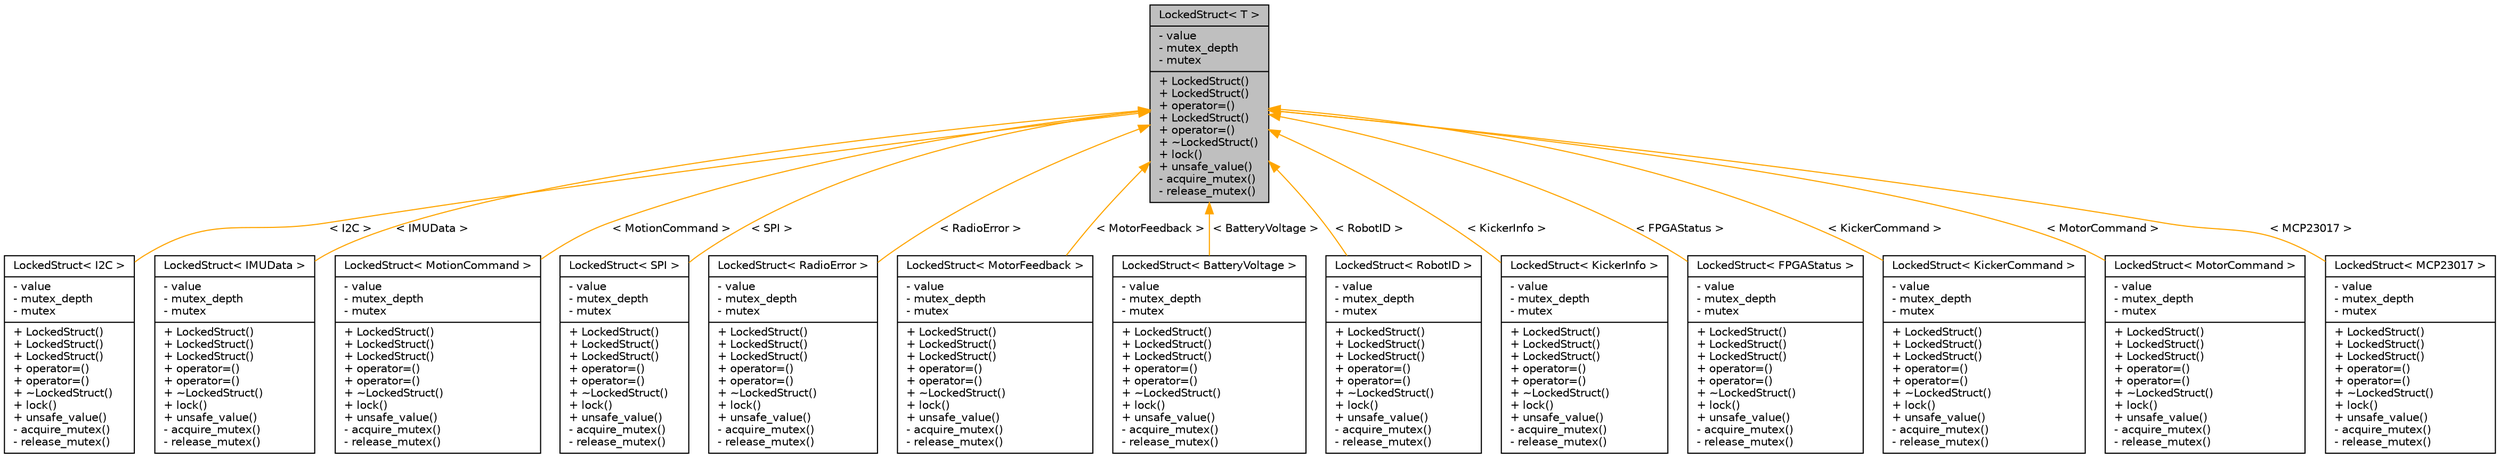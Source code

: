 digraph "LockedStruct&lt; T &gt;"
{
  edge [fontname="Helvetica",fontsize="10",labelfontname="Helvetica",labelfontsize="10"];
  node [fontname="Helvetica",fontsize="10",shape=record];
  Node0 [label="{LockedStruct\< T \>\n|- value\l- mutex_depth\l- mutex\l|+ LockedStruct()\l+ LockedStruct()\l+ operator=()\l+ LockedStruct()\l+ operator=()\l+ ~LockedStruct()\l+ lock()\l+ unsafe_value()\l- acquire_mutex()\l- release_mutex()\l}",height=0.2,width=0.4,color="black", fillcolor="grey75", style="filled", fontcolor="black"];
  Node0 -> Node1 [dir="back",color="orange",fontsize="10",style="solid",label=" \< I2C \>" ,fontname="Helvetica"];
  Node1 [label="{LockedStruct\< I2C \>\n|- value\l- mutex_depth\l- mutex\l|+ LockedStruct()\l+ LockedStruct()\l+ LockedStruct()\l+ operator=()\l+ operator=()\l+ ~LockedStruct()\l+ lock()\l+ unsafe_value()\l- acquire_mutex()\l- release_mutex()\l}",height=0.2,width=0.4,color="black", fillcolor="white", style="filled",URL="$struct_locked_struct.html"];
  Node0 -> Node2 [dir="back",color="orange",fontsize="10",style="solid",label=" \< IMUData \>" ,fontname="Helvetica"];
  Node2 [label="{LockedStruct\< IMUData \>\n|- value\l- mutex_depth\l- mutex\l|+ LockedStruct()\l+ LockedStruct()\l+ LockedStruct()\l+ operator=()\l+ operator=()\l+ ~LockedStruct()\l+ lock()\l+ unsafe_value()\l- acquire_mutex()\l- release_mutex()\l}",height=0.2,width=0.4,color="black", fillcolor="white", style="filled",URL="$struct_locked_struct.html"];
  Node0 -> Node3 [dir="back",color="orange",fontsize="10",style="solid",label=" \< MotionCommand \>" ,fontname="Helvetica"];
  Node3 [label="{LockedStruct\< MotionCommand \>\n|- value\l- mutex_depth\l- mutex\l|+ LockedStruct()\l+ LockedStruct()\l+ LockedStruct()\l+ operator=()\l+ operator=()\l+ ~LockedStruct()\l+ lock()\l+ unsafe_value()\l- acquire_mutex()\l- release_mutex()\l}",height=0.2,width=0.4,color="black", fillcolor="white", style="filled",URL="$struct_locked_struct.html"];
  Node0 -> Node4 [dir="back",color="orange",fontsize="10",style="solid",label=" \< SPI \>" ,fontname="Helvetica"];
  Node4 [label="{LockedStruct\< SPI \>\n|- value\l- mutex_depth\l- mutex\l|+ LockedStruct()\l+ LockedStruct()\l+ LockedStruct()\l+ operator=()\l+ operator=()\l+ ~LockedStruct()\l+ lock()\l+ unsafe_value()\l- acquire_mutex()\l- release_mutex()\l}",height=0.2,width=0.4,color="black", fillcolor="white", style="filled",URL="$struct_locked_struct.html"];
  Node0 -> Node5 [dir="back",color="orange",fontsize="10",style="solid",label=" \< RadioError \>" ,fontname="Helvetica"];
  Node5 [label="{LockedStruct\< RadioError \>\n|- value\l- mutex_depth\l- mutex\l|+ LockedStruct()\l+ LockedStruct()\l+ LockedStruct()\l+ operator=()\l+ operator=()\l+ ~LockedStruct()\l+ lock()\l+ unsafe_value()\l- acquire_mutex()\l- release_mutex()\l}",height=0.2,width=0.4,color="black", fillcolor="white", style="filled",URL="$struct_locked_struct.html"];
  Node0 -> Node6 [dir="back",color="orange",fontsize="10",style="solid",label=" \< MotorFeedback \>" ,fontname="Helvetica"];
  Node6 [label="{LockedStruct\< MotorFeedback \>\n|- value\l- mutex_depth\l- mutex\l|+ LockedStruct()\l+ LockedStruct()\l+ LockedStruct()\l+ operator=()\l+ operator=()\l+ ~LockedStruct()\l+ lock()\l+ unsafe_value()\l- acquire_mutex()\l- release_mutex()\l}",height=0.2,width=0.4,color="black", fillcolor="white", style="filled",URL="$struct_locked_struct.html"];
  Node0 -> Node7 [dir="back",color="orange",fontsize="10",style="solid",label=" \< BatteryVoltage \>" ,fontname="Helvetica"];
  Node7 [label="{LockedStruct\< BatteryVoltage \>\n|- value\l- mutex_depth\l- mutex\l|+ LockedStruct()\l+ LockedStruct()\l+ LockedStruct()\l+ operator=()\l+ operator=()\l+ ~LockedStruct()\l+ lock()\l+ unsafe_value()\l- acquire_mutex()\l- release_mutex()\l}",height=0.2,width=0.4,color="black", fillcolor="white", style="filled",URL="$struct_locked_struct.html"];
  Node0 -> Node8 [dir="back",color="orange",fontsize="10",style="solid",label=" \< RobotID \>" ,fontname="Helvetica"];
  Node8 [label="{LockedStruct\< RobotID \>\n|- value\l- mutex_depth\l- mutex\l|+ LockedStruct()\l+ LockedStruct()\l+ LockedStruct()\l+ operator=()\l+ operator=()\l+ ~LockedStruct()\l+ lock()\l+ unsafe_value()\l- acquire_mutex()\l- release_mutex()\l}",height=0.2,width=0.4,color="black", fillcolor="white", style="filled",URL="$struct_locked_struct.html"];
  Node0 -> Node9 [dir="back",color="orange",fontsize="10",style="solid",label=" \< KickerInfo \>" ,fontname="Helvetica"];
  Node9 [label="{LockedStruct\< KickerInfo \>\n|- value\l- mutex_depth\l- mutex\l|+ LockedStruct()\l+ LockedStruct()\l+ LockedStruct()\l+ operator=()\l+ operator=()\l+ ~LockedStruct()\l+ lock()\l+ unsafe_value()\l- acquire_mutex()\l- release_mutex()\l}",height=0.2,width=0.4,color="black", fillcolor="white", style="filled",URL="$struct_locked_struct.html"];
  Node0 -> Node10 [dir="back",color="orange",fontsize="10",style="solid",label=" \< FPGAStatus \>" ,fontname="Helvetica"];
  Node10 [label="{LockedStruct\< FPGAStatus \>\n|- value\l- mutex_depth\l- mutex\l|+ LockedStruct()\l+ LockedStruct()\l+ LockedStruct()\l+ operator=()\l+ operator=()\l+ ~LockedStruct()\l+ lock()\l+ unsafe_value()\l- acquire_mutex()\l- release_mutex()\l}",height=0.2,width=0.4,color="black", fillcolor="white", style="filled",URL="$struct_locked_struct.html"];
  Node0 -> Node11 [dir="back",color="orange",fontsize="10",style="solid",label=" \< KickerCommand \>" ,fontname="Helvetica"];
  Node11 [label="{LockedStruct\< KickerCommand \>\n|- value\l- mutex_depth\l- mutex\l|+ LockedStruct()\l+ LockedStruct()\l+ LockedStruct()\l+ operator=()\l+ operator=()\l+ ~LockedStruct()\l+ lock()\l+ unsafe_value()\l- acquire_mutex()\l- release_mutex()\l}",height=0.2,width=0.4,color="black", fillcolor="white", style="filled",URL="$struct_locked_struct.html"];
  Node0 -> Node12 [dir="back",color="orange",fontsize="10",style="solid",label=" \< MotorCommand \>" ,fontname="Helvetica"];
  Node12 [label="{LockedStruct\< MotorCommand \>\n|- value\l- mutex_depth\l- mutex\l|+ LockedStruct()\l+ LockedStruct()\l+ LockedStruct()\l+ operator=()\l+ operator=()\l+ ~LockedStruct()\l+ lock()\l+ unsafe_value()\l- acquire_mutex()\l- release_mutex()\l}",height=0.2,width=0.4,color="black", fillcolor="white", style="filled",URL="$struct_locked_struct.html"];
  Node0 -> Node13 [dir="back",color="orange",fontsize="10",style="solid",label=" \< MCP23017 \>" ,fontname="Helvetica"];
  Node13 [label="{LockedStruct\< MCP23017 \>\n|- value\l- mutex_depth\l- mutex\l|+ LockedStruct()\l+ LockedStruct()\l+ LockedStruct()\l+ operator=()\l+ operator=()\l+ ~LockedStruct()\l+ lock()\l+ unsafe_value()\l- acquire_mutex()\l- release_mutex()\l}",height=0.2,width=0.4,color="black", fillcolor="white", style="filled",URL="$struct_locked_struct.html"];
}
